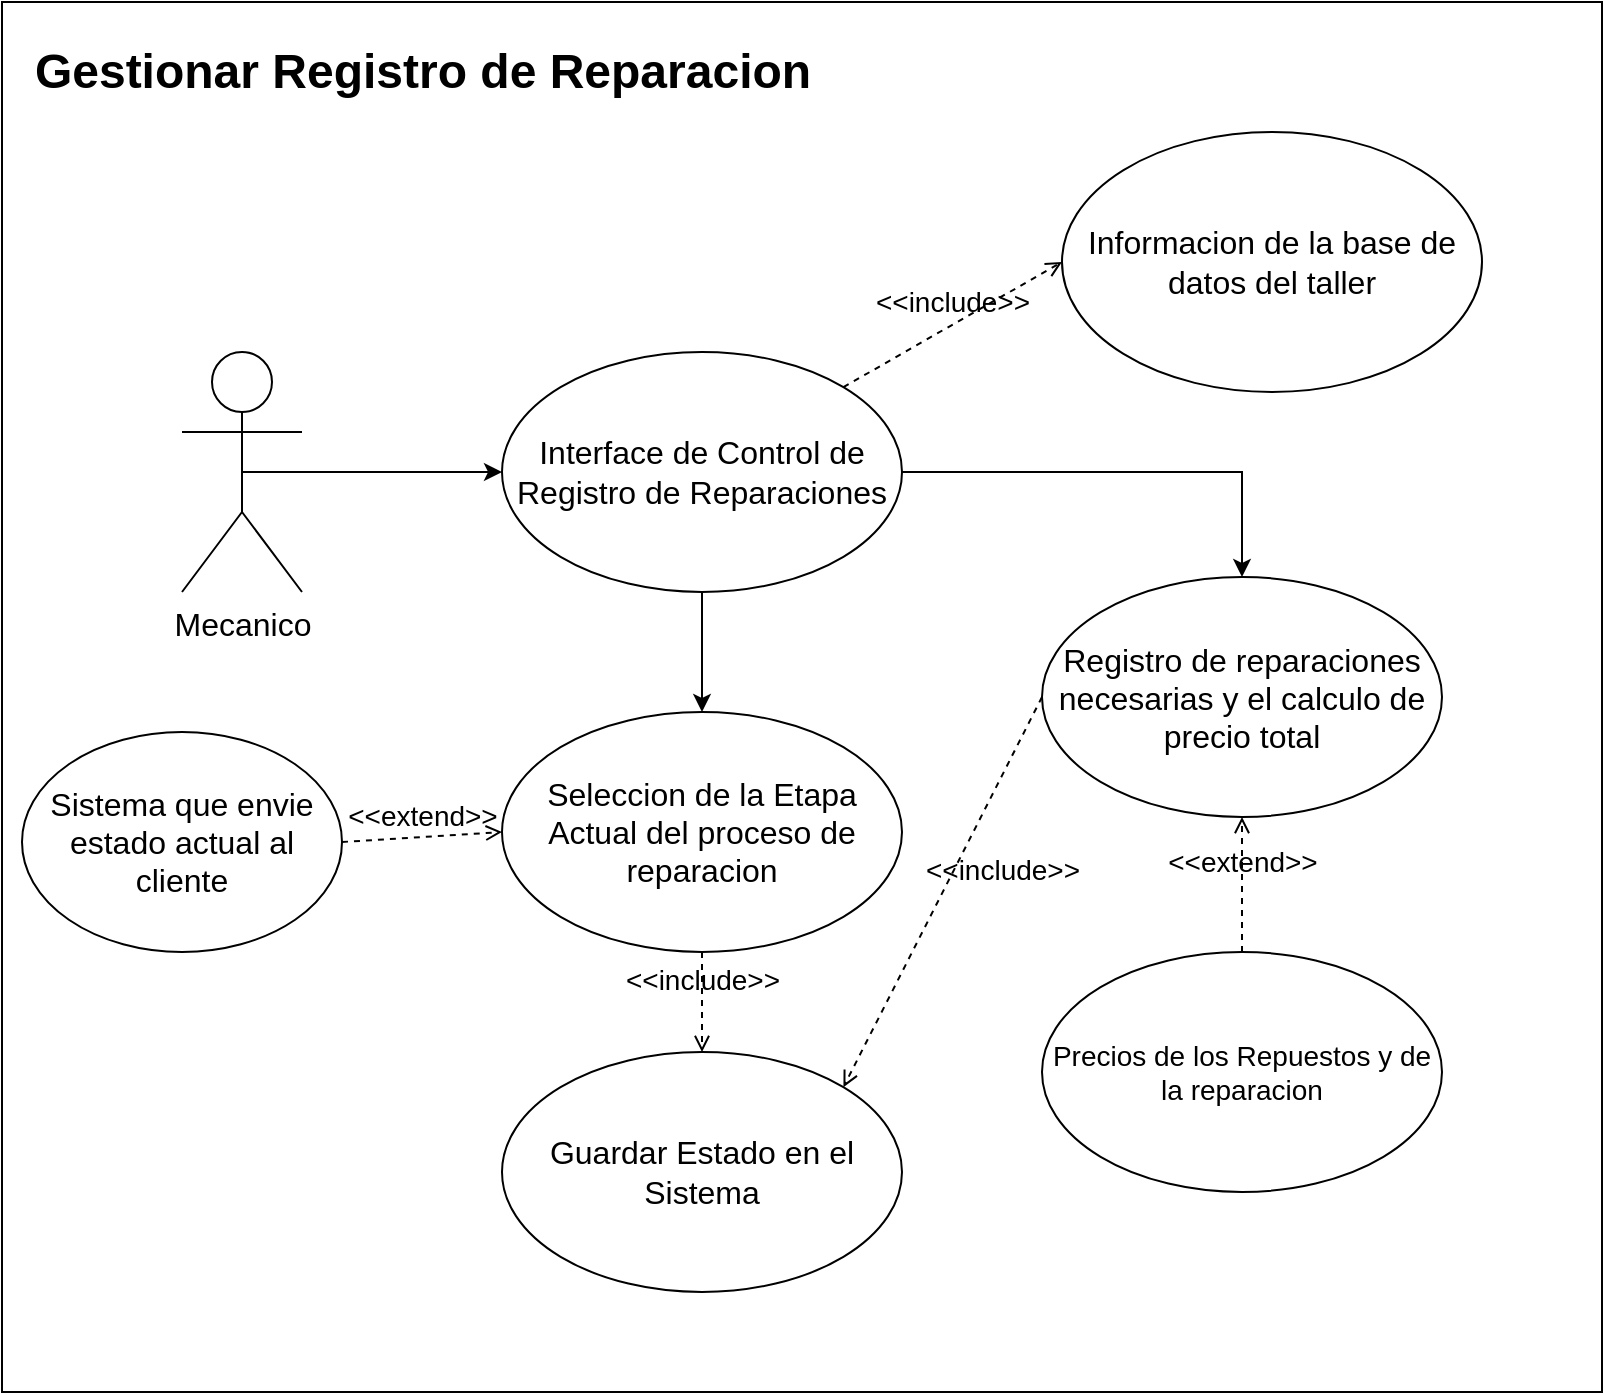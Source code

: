 <mxfile version="22.0.4" type="github">
  <diagram name="Page-1" id="mMhar8rW_IZ0MnOUz2Ne">
    <mxGraphModel dx="1434" dy="790" grid="1" gridSize="10" guides="1" tooltips="1" connect="1" arrows="1" fold="1" page="1" pageScale="1" pageWidth="850" pageHeight="1100" math="0" shadow="0">
      <root>
        <mxCell id="0" />
        <mxCell id="1" parent="0" />
        <mxCell id="v_2QjZliGucBdYu-LnCs-12" value="" style="rounded=0;whiteSpace=wrap;html=1;" vertex="1" parent="1">
          <mxGeometry x="30" y="25" width="800" height="695" as="geometry" />
        </mxCell>
        <mxCell id="v_2QjZliGucBdYu-LnCs-5" style="edgeStyle=orthogonalEdgeStyle;rounded=0;orthogonalLoop=1;jettySize=auto;html=1;exitX=0.5;exitY=0.5;exitDx=0;exitDy=0;exitPerimeter=0;entryX=0;entryY=0.5;entryDx=0;entryDy=0;" edge="1" parent="1" source="v_2QjZliGucBdYu-LnCs-1" target="v_2QjZliGucBdYu-LnCs-13">
          <mxGeometry relative="1" as="geometry">
            <mxPoint x="280" y="260" as="targetPoint" />
          </mxGeometry>
        </mxCell>
        <mxCell id="v_2QjZliGucBdYu-LnCs-1" value="&lt;font style=&quot;font-size: 16px;&quot;&gt;Mecanico&lt;/font&gt;" style="shape=umlActor;verticalLabelPosition=bottom;verticalAlign=top;html=1;outlineConnect=0;" vertex="1" parent="1">
          <mxGeometry x="120" y="200" width="60" height="120" as="geometry" />
        </mxCell>
        <mxCell id="v_2QjZliGucBdYu-LnCs-2" value="Gestionar Registro de Reparacion" style="text;strokeColor=none;fillColor=none;html=1;fontSize=24;fontStyle=1;verticalAlign=middle;align=center;" vertex="1" parent="1">
          <mxGeometry x="190" y="40" width="100" height="40" as="geometry" />
        </mxCell>
        <mxCell id="v_2QjZliGucBdYu-LnCs-25" style="edgeStyle=orthogonalEdgeStyle;rounded=0;orthogonalLoop=1;jettySize=auto;html=1;entryX=0.5;entryY=0;entryDx=0;entryDy=0;" edge="1" parent="1" source="v_2QjZliGucBdYu-LnCs-13" target="v_2QjZliGucBdYu-LnCs-24">
          <mxGeometry relative="1" as="geometry" />
        </mxCell>
        <mxCell id="v_2QjZliGucBdYu-LnCs-13" value="&lt;font style=&quot;font-size: 16px;&quot;&gt;Interface de Control de Registro de Reparaciones&lt;/font&gt;" style="ellipse;whiteSpace=wrap;html=1;" vertex="1" parent="1">
          <mxGeometry x="280" y="200" width="200" height="120" as="geometry" />
        </mxCell>
        <mxCell id="v_2QjZliGucBdYu-LnCs-14" value="&lt;font style=&quot;font-size: 14px;&quot;&gt;&amp;lt;&amp;lt;include&amp;gt;&amp;gt;&lt;/font&gt;" style="html=1;verticalAlign=bottom;labelBackgroundColor=none;endArrow=open;endFill=0;dashed=1;rounded=0;exitX=1;exitY=0;exitDx=0;exitDy=0;entryX=0;entryY=0.5;entryDx=0;entryDy=0;" edge="1" parent="1" source="v_2QjZliGucBdYu-LnCs-13" target="v_2QjZliGucBdYu-LnCs-15">
          <mxGeometry width="160" relative="1" as="geometry">
            <mxPoint x="470" y="270" as="sourcePoint" />
            <mxPoint x="540" y="140" as="targetPoint" />
          </mxGeometry>
        </mxCell>
        <mxCell id="v_2QjZliGucBdYu-LnCs-15" value="&lt;font style=&quot;font-size: 16px;&quot;&gt;Informacion de la base de datos del taller&lt;/font&gt;" style="ellipse;whiteSpace=wrap;html=1;" vertex="1" parent="1">
          <mxGeometry x="560" y="90" width="210" height="130" as="geometry" />
        </mxCell>
        <mxCell id="v_2QjZliGucBdYu-LnCs-18" style="edgeStyle=orthogonalEdgeStyle;rounded=0;orthogonalLoop=1;jettySize=auto;html=1;entryX=0.5;entryY=0;entryDx=0;entryDy=0;" edge="1" parent="1" source="v_2QjZliGucBdYu-LnCs-13" target="v_2QjZliGucBdYu-LnCs-19">
          <mxGeometry relative="1" as="geometry">
            <mxPoint x="340" y="390" as="targetPoint" />
          </mxGeometry>
        </mxCell>
        <mxCell id="v_2QjZliGucBdYu-LnCs-19" value="&lt;font style=&quot;font-size: 16px;&quot;&gt;Registro de reparaciones necesarias y el calculo de precio total&lt;/font&gt;" style="ellipse;whiteSpace=wrap;html=1;" vertex="1" parent="1">
          <mxGeometry x="550" y="312.5" width="200" height="120" as="geometry" />
        </mxCell>
        <mxCell id="v_2QjZliGucBdYu-LnCs-21" value="&lt;font style=&quot;font-size: 14px;&quot;&gt;Precios de los Repuestos y de la reparacion&lt;/font&gt;" style="ellipse;whiteSpace=wrap;html=1;" vertex="1" parent="1">
          <mxGeometry x="550" y="500" width="200" height="120" as="geometry" />
        </mxCell>
        <mxCell id="v_2QjZliGucBdYu-LnCs-22" value="&lt;font style=&quot;font-size: 14px;&quot;&gt;&amp;lt;&amp;lt;extend&amp;gt;&amp;gt;&lt;/font&gt;" style="html=1;verticalAlign=bottom;labelBackgroundColor=none;endArrow=open;endFill=0;dashed=1;rounded=0;exitX=0.5;exitY=0;exitDx=0;exitDy=0;entryX=0.5;entryY=1;entryDx=0;entryDy=0;" edge="1" parent="1" source="v_2QjZliGucBdYu-LnCs-21" target="v_2QjZliGucBdYu-LnCs-19">
          <mxGeometry width="160" relative="1" as="geometry">
            <mxPoint x="470" y="340" as="sourcePoint" />
            <mxPoint x="630" y="340" as="targetPoint" />
          </mxGeometry>
        </mxCell>
        <mxCell id="v_2QjZliGucBdYu-LnCs-24" value="&lt;font style=&quot;font-size: 16px;&quot;&gt;Seleccion de la Etapa Actual del proceso de reparacion&lt;/font&gt;" style="ellipse;whiteSpace=wrap;html=1;" vertex="1" parent="1">
          <mxGeometry x="280" y="380" width="200" height="120" as="geometry" />
        </mxCell>
        <mxCell id="v_2QjZliGucBdYu-LnCs-26" value="&lt;font style=&quot;font-size: 16px;&quot;&gt;Sistema que envie estado actual al cliente&lt;/font&gt;" style="ellipse;whiteSpace=wrap;html=1;" vertex="1" parent="1">
          <mxGeometry x="40" y="390" width="160" height="110" as="geometry" />
        </mxCell>
        <mxCell id="v_2QjZliGucBdYu-LnCs-28" value="&lt;font style=&quot;font-size: 14px;&quot;&gt;&amp;lt;&amp;lt;extend&amp;gt;&amp;gt;&lt;/font&gt;" style="html=1;verticalAlign=bottom;labelBackgroundColor=none;endArrow=open;endFill=0;dashed=1;rounded=0;exitX=1;exitY=0.5;exitDx=0;exitDy=0;entryX=0;entryY=0.5;entryDx=0;entryDy=0;" edge="1" parent="1" source="v_2QjZliGucBdYu-LnCs-26" target="v_2QjZliGucBdYu-LnCs-24">
          <mxGeometry width="160" relative="1" as="geometry">
            <mxPoint x="470" y="390" as="sourcePoint" />
            <mxPoint x="630" y="390" as="targetPoint" />
          </mxGeometry>
        </mxCell>
        <mxCell id="v_2QjZliGucBdYu-LnCs-29" value="&lt;font style=&quot;font-size: 16px;&quot;&gt;Guardar Estado en el Sistema&lt;/font&gt;" style="ellipse;whiteSpace=wrap;html=1;" vertex="1" parent="1">
          <mxGeometry x="280" y="550" width="200" height="120" as="geometry" />
        </mxCell>
        <mxCell id="v_2QjZliGucBdYu-LnCs-30" value="&lt;font style=&quot;font-size: 14px;&quot;&gt;&amp;lt;&amp;lt;include&amp;gt;&amp;gt;&lt;/font&gt;" style="html=1;verticalAlign=bottom;labelBackgroundColor=none;endArrow=open;endFill=0;dashed=1;rounded=0;exitX=0.5;exitY=1;exitDx=0;exitDy=0;entryX=0.5;entryY=0;entryDx=0;entryDy=0;" edge="1" parent="1" source="v_2QjZliGucBdYu-LnCs-24" target="v_2QjZliGucBdYu-LnCs-29">
          <mxGeometry width="160" relative="1" as="geometry">
            <mxPoint x="470" y="370" as="sourcePoint" />
            <mxPoint x="630" y="370" as="targetPoint" />
          </mxGeometry>
        </mxCell>
        <mxCell id="v_2QjZliGucBdYu-LnCs-31" value="&lt;font style=&quot;font-size: 14px;&quot;&gt;&amp;lt;&amp;lt;include&amp;gt;&amp;gt;&lt;/font&gt;" style="html=1;verticalAlign=bottom;labelBackgroundColor=none;endArrow=open;endFill=0;dashed=1;rounded=0;exitX=0;exitY=0.5;exitDx=0;exitDy=0;entryX=1;entryY=0;entryDx=0;entryDy=0;" edge="1" parent="1" source="v_2QjZliGucBdYu-LnCs-19" target="v_2QjZliGucBdYu-LnCs-29">
          <mxGeometry x="-0.123" y="26" width="160" relative="1" as="geometry">
            <mxPoint x="470" y="370" as="sourcePoint" />
            <mxPoint x="630" y="370" as="targetPoint" />
            <mxPoint as="offset" />
          </mxGeometry>
        </mxCell>
      </root>
    </mxGraphModel>
  </diagram>
</mxfile>
